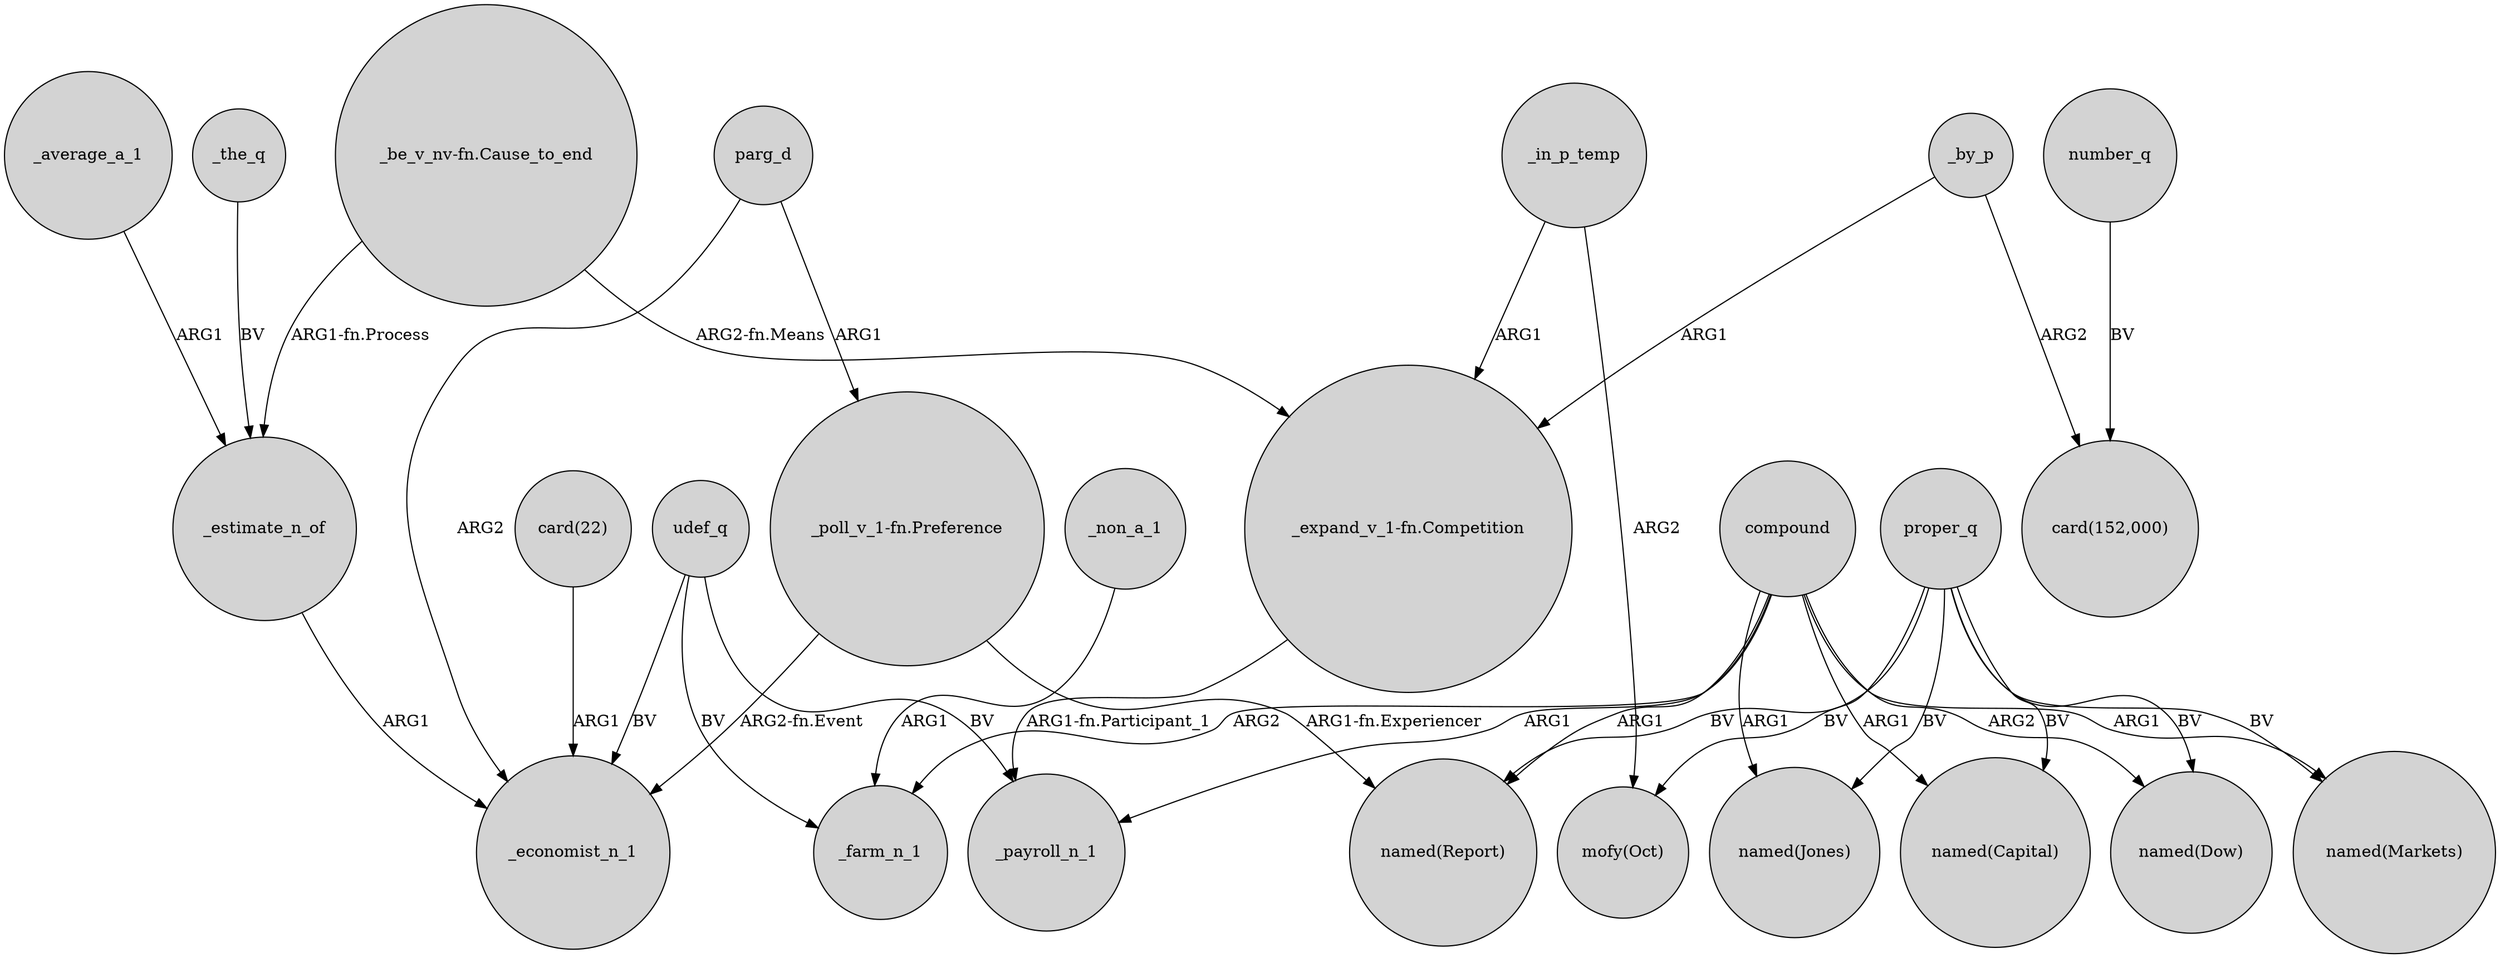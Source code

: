 digraph {
	node [shape=circle style=filled]
	"card(22)" -> _economist_n_1 [label=ARG1]
	_non_a_1 -> _farm_n_1 [label=ARG1]
	_in_p_temp -> "mofy(Oct)" [label=ARG2]
	compound -> "named(Jones)" [label=ARG1]
	compound -> _farm_n_1 [label=ARG2]
	_by_p -> "card(152,000)" [label=ARG2]
	proper_q -> "named(Capital)" [label=BV]
	"_be_v_nv-fn.Cause_to_end" -> _estimate_n_of [label="ARG1-fn.Process"]
	compound -> _payroll_n_1 [label=ARG1]
	udef_q -> _farm_n_1 [label=BV]
	compound -> "named(Report)" [label=ARG1]
	"_poll_v_1-fn.Preference" -> "named(Report)" [label="ARG1-fn.Experiencer"]
	number_q -> "card(152,000)" [label=BV]
	_in_p_temp -> "_expand_v_1-fn.Competition" [label=ARG1]
	"_poll_v_1-fn.Preference" -> _economist_n_1 [label="ARG2-fn.Event"]
	"_be_v_nv-fn.Cause_to_end" -> "_expand_v_1-fn.Competition" [label="ARG2-fn.Means"]
	_estimate_n_of -> _economist_n_1 [label=ARG1]
	_average_a_1 -> _estimate_n_of [label=ARG1]
	udef_q -> _payroll_n_1 [label=BV]
	compound -> "named(Markets)" [label=ARG1]
	proper_q -> "named(Jones)" [label=BV]
	proper_q -> "named(Dow)" [label=BV]
	parg_d -> _economist_n_1 [label=ARG2]
	proper_q -> "named(Report)" [label=BV]
	compound -> "named(Dow)" [label=ARG2]
	proper_q -> "named(Markets)" [label=BV]
	proper_q -> "mofy(Oct)" [label=BV]
	"_expand_v_1-fn.Competition" -> _payroll_n_1 [label="ARG1-fn.Participant_1"]
	_by_p -> "_expand_v_1-fn.Competition" [label=ARG1]
	parg_d -> "_poll_v_1-fn.Preference" [label=ARG1]
	udef_q -> _economist_n_1 [label=BV]
	compound -> "named(Capital)" [label=ARG1]
	_the_q -> _estimate_n_of [label=BV]
}
